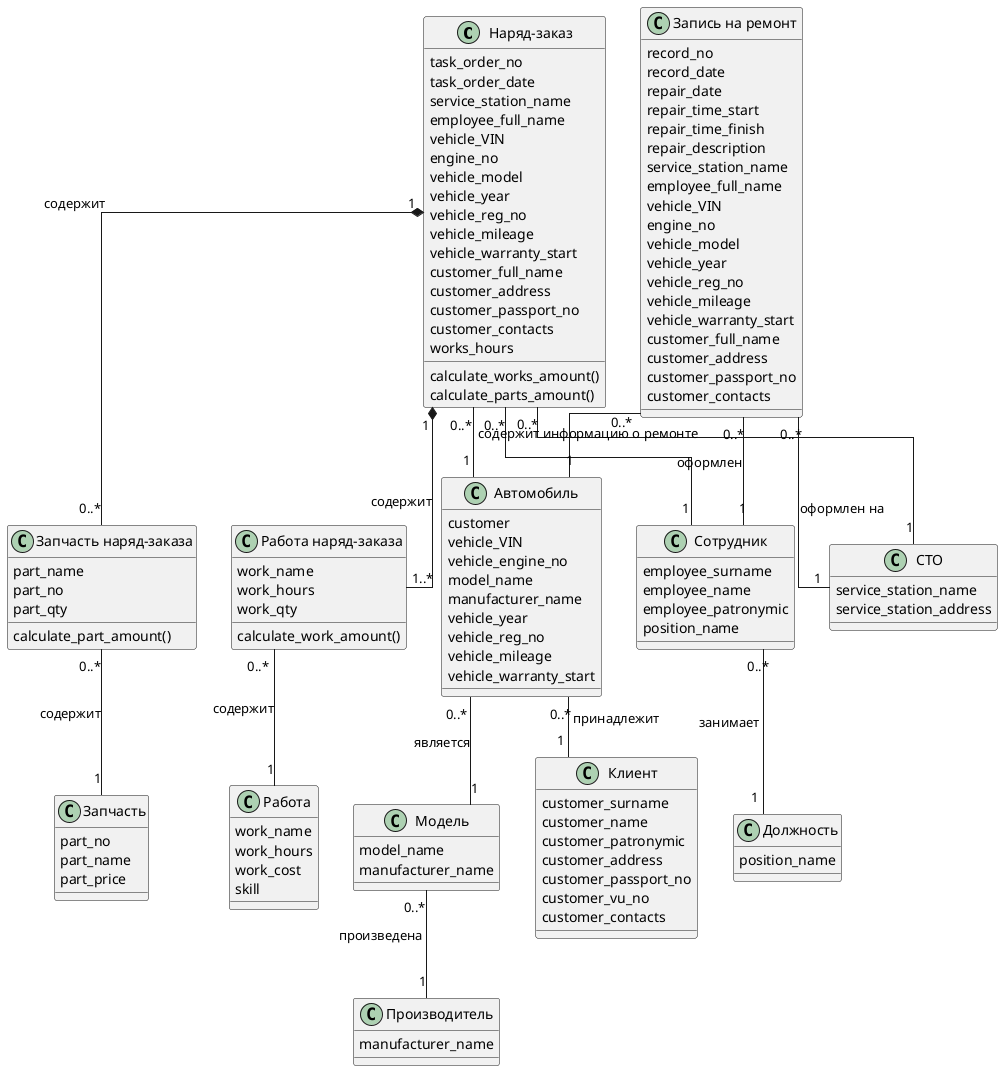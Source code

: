 @startuml Classes

' hide the spot
' hide circle

' avoid problems with angled crows feet
skinparam linetype ortho

class "Наряд-заказ" as task_order {
    task_order_no
    task_order_date
    service_station_name
    employee_full_name
    vehicle_VIN
    engine_no
    vehicle_model
    vehicle_year
    vehicle_reg_no
    vehicle_mileage
    vehicle_warranty_start
    customer_full_name
    customer_address
    customer_passport_no
    customer_contacts
    works_hours
    calculate_works_amount()
    calculate_parts_amount()
}

class "Работа наряд-заказа" as works_list_item {
    work_name
    work_hours
    work_qty
    calculate_work_amount()
}


class "Запчасть наряд-заказа" as parts_list_item {
    part_name
    part_no
    part_qty
    calculate_part_amount()
}

class "Работа" as work {
    work_name
    work_hours
    work_cost 
    skill
}

class "Автомобиль" as vehicles {
    customer
    vehicle_VIN
    vehicle_engine_no
    model_name
    manufacturer_name
    vehicle_year
    vehicle_reg_no
    vehicle_mileage
    vehicle_warranty_start
}

class "Модель" as vehicle_model {
    model_name
    manufacturer_name
}

class "Производитель" as vehicle_manufacturer {
    manufacturer_name
}

class "Клиент" as customers {
    customer_surname
    customer_name
    customer_patronymic
    customer_address
    customer_passport_no
    customer_vu_no
    customer_contacts
}

class "Сотрудник" as employees {
    employee_surname
    employee_name
    employee_patronymic
    position_name
}

class "Запчасть" as part {
    part_no
    part_name
    part_price
}

class "СТО" as service_stations {
    service_station_name
    service_station_address
}

class "Должность" as positions {
    position_name 
}

class "Запись на ремонт" as record {
    record_no
    record_date
    repair_date
    repair_time_start
    repair_time_finish
    repair_description
    service_station_name
    employee_full_name
    vehicle_VIN
    engine_no
    vehicle_model
    vehicle_year
    vehicle_reg_no
    vehicle_mileage
    vehicle_warranty_start
    customer_full_name
    customer_address
    customer_passport_no
    customer_contacts
}

task_order   "1"*--"1..*" works_list_item: "содержит"
task_order   "1"*--"0..*" parts_list_item: "содержит"
task_order   "0..*"--"1" service_stations 
task_order   "0..*"--"1" employees 
task_order   "0..*"--"1" vehicles: " содержит информацию о ремонте"
record       "0..*"--"1" service_stations: "оформлен на"
record       "0..*"--"1" employees: " оформлен"
record       "0..*"--"1" vehicles 
works_list_item "0..*"--"1" work: "содержит"
parts_list_item "0..*"--"1" part: "содержит"
vehicles     "0..*"--"1" customers: " принадлежит"
vehicles     "0..*"--"1" vehicle_model: "является" 
vehicle_model "0..*"--"1" vehicle_manufacturer: "произведена " 
employees    "0..*"--"1" positions: "занимает "

@enduml
